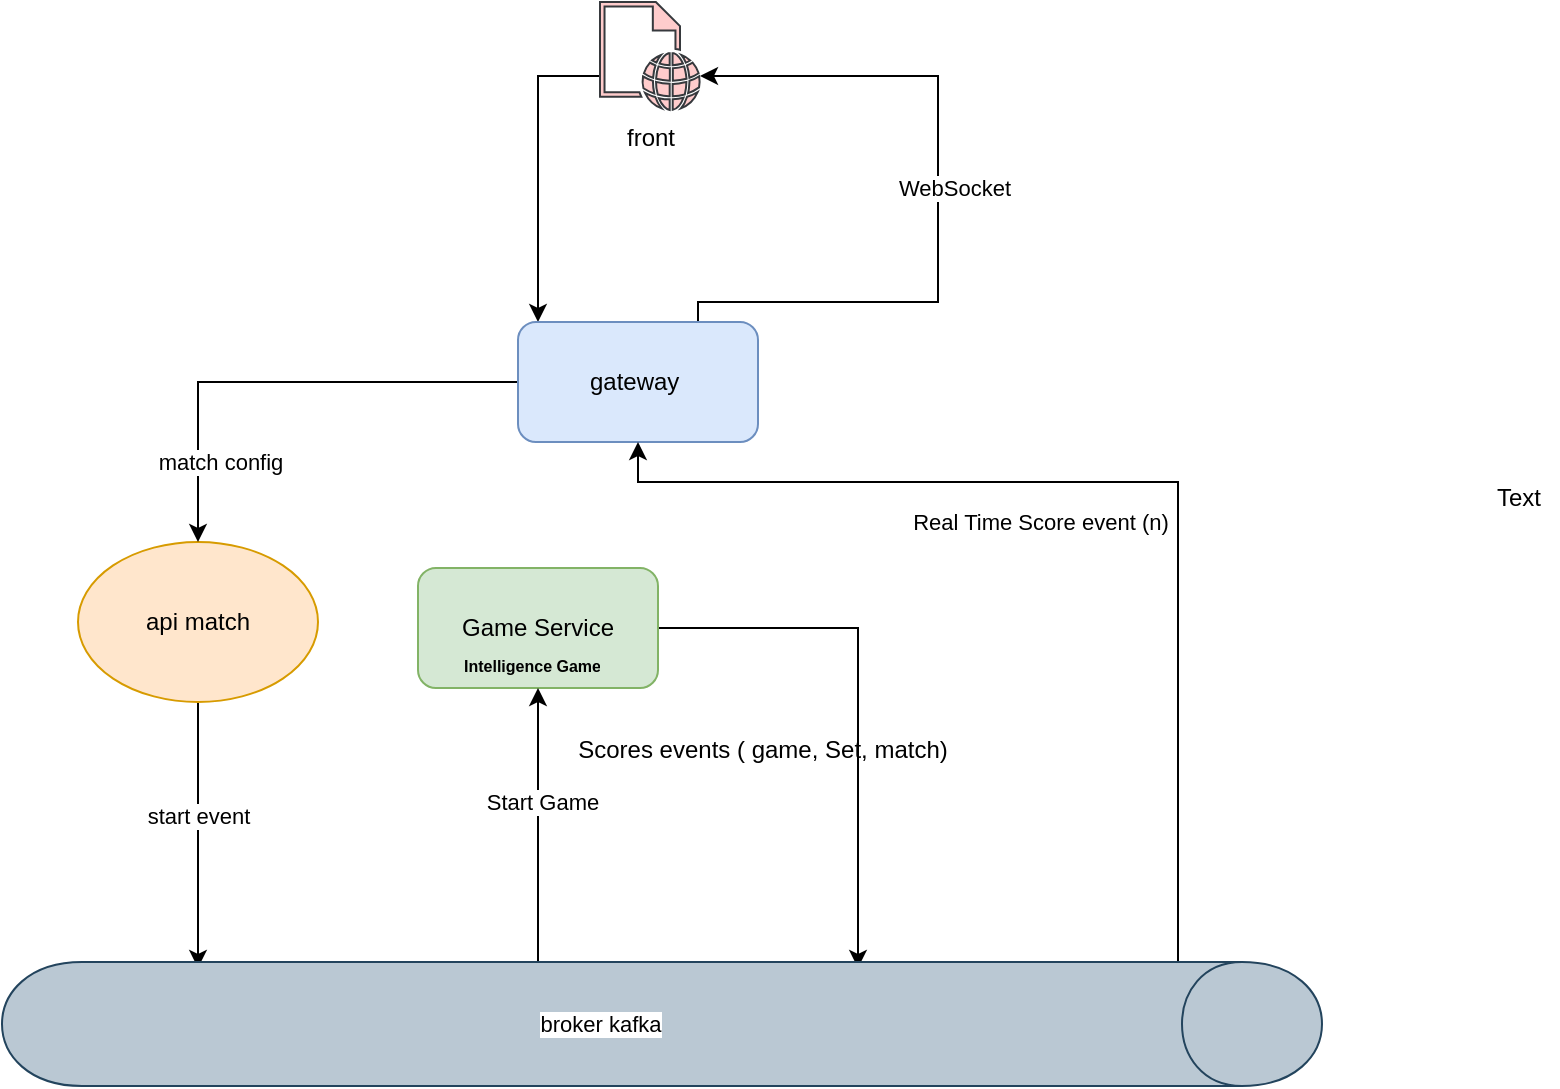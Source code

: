 <mxfile version="13.2.4" type="github"><diagram id="EFVSTfl0GjTR_tD-mmBZ" name="Page-1"><mxGraphModel dx="1221" dy="645" grid="1" gridSize="10" guides="1" tooltips="1" connect="1" arrows="1" fold="1" page="1" pageScale="1" pageWidth="827" pageHeight="1169" math="0" shadow="0"><root><mxCell id="0"/><mxCell id="1" parent="0"/><mxCell id="tfwAcGL6Q0d1bcxJ9b4Z-1" style="edgeStyle=orthogonalEdgeStyle;rounded=0;orthogonalLoop=1;jettySize=auto;html=1;exitX=0.5;exitY=1;exitDx=0;exitDy=0;" parent="1" source="tfwAcGL6Q0d1bcxJ9b4Z-3" target="tfwAcGL6Q0d1bcxJ9b4Z-20" edge="1"><mxGeometry relative="1" as="geometry"><Array as="points"><mxPoint x="170" y="510"/><mxPoint x="170" y="510"/></Array><mxPoint x="170" y="440" as="sourcePoint"/></mxGeometry></mxCell><mxCell id="tfwAcGL6Q0d1bcxJ9b4Z-2" value="start event" style="edgeLabel;html=1;align=center;verticalAlign=middle;resizable=0;points=[];" parent="tfwAcGL6Q0d1bcxJ9b4Z-1" vertex="1" connectable="0"><mxGeometry x="0.171" relative="1" as="geometry"><mxPoint y="-21.67" as="offset"/></mxGeometry></mxCell><mxCell id="tfwAcGL6Q0d1bcxJ9b4Z-3" value="api match" style="ellipse;whiteSpace=wrap;html=1;fillColor=#ffe6cc;strokeColor=#d79b00;" parent="1" vertex="1"><mxGeometry x="110" y="310" width="120" height="80" as="geometry"/></mxCell><mxCell id="tfwAcGL6Q0d1bcxJ9b4Z-4" style="edgeStyle=orthogonalEdgeStyle;rounded=0;orthogonalLoop=1;jettySize=auto;html=1;" parent="1" source="tfwAcGL6Q0d1bcxJ9b4Z-5" target="tfwAcGL6Q0d1bcxJ9b4Z-20" edge="1"><mxGeometry relative="1" as="geometry"><Array as="points"><mxPoint x="500" y="353"/></Array></mxGeometry></mxCell><mxCell id="tfwAcGL6Q0d1bcxJ9b4Z-5" value="Game Service" style="rounded=1;whiteSpace=wrap;html=1;fillColor=#d5e8d4;strokeColor=#82b366;" parent="1" vertex="1"><mxGeometry x="280" y="323" width="120" height="60" as="geometry"/></mxCell><mxCell id="tfwAcGL6Q0d1bcxJ9b4Z-6" style="edgeStyle=orthogonalEdgeStyle;rounded=0;orthogonalLoop=1;jettySize=auto;html=1;exitX=0;exitY=0.5;exitDx=0;exitDy=0;" parent="1" source="tfwAcGL6Q0d1bcxJ9b4Z-12" target="tfwAcGL6Q0d1bcxJ9b4Z-3" edge="1"><mxGeometry relative="1" as="geometry"/></mxCell><mxCell id="tfwAcGL6Q0d1bcxJ9b4Z-7" value="match config" style="edgeLabel;html=1;align=center;verticalAlign=middle;resizable=0;points=[];" parent="tfwAcGL6Q0d1bcxJ9b4Z-6" vertex="1" connectable="0"><mxGeometry x="-0.087" y="63" relative="1" as="geometry"><mxPoint x="-40" y="-23" as="offset"/></mxGeometry></mxCell><mxCell id="tfwAcGL6Q0d1bcxJ9b4Z-8" style="edgeStyle=orthogonalEdgeStyle;rounded=0;orthogonalLoop=1;jettySize=auto;html=1;" parent="1" source="tfwAcGL6Q0d1bcxJ9b4Z-9" target="tfwAcGL6Q0d1bcxJ9b4Z-12" edge="1"><mxGeometry relative="1" as="geometry"><Array as="points"><mxPoint x="340" y="77"/></Array></mxGeometry></mxCell><mxCell id="tfwAcGL6Q0d1bcxJ9b4Z-9" value="front" style="pointerEvents=1;shadow=0;dashed=0;html=1;strokeColor=#36393d;fillColor=#ffcccc;labelPosition=center;verticalLabelPosition=bottom;verticalAlign=top;outlineConnect=0;align=center;shape=mxgraph.office.concepts.web_page;" parent="1" vertex="1"><mxGeometry x="371" y="40" width="50" height="54" as="geometry"/></mxCell><mxCell id="tfwAcGL6Q0d1bcxJ9b4Z-10" style="edgeStyle=orthogonalEdgeStyle;rounded=0;orthogonalLoop=1;jettySize=auto;html=1;exitX=0.75;exitY=0;exitDx=0;exitDy=0;" parent="1" source="tfwAcGL6Q0d1bcxJ9b4Z-12" target="tfwAcGL6Q0d1bcxJ9b4Z-9" edge="1"><mxGeometry relative="1" as="geometry"><Array as="points"><mxPoint x="420" y="190"/><mxPoint x="540" y="190"/><mxPoint x="540" y="77"/></Array></mxGeometry></mxCell><mxCell id="tfwAcGL6Q0d1bcxJ9b4Z-11" value="WebSocket" style="edgeLabel;html=1;align=center;verticalAlign=middle;resizable=0;points=[];" parent="tfwAcGL6Q0d1bcxJ9b4Z-10" vertex="1" connectable="0"><mxGeometry x="-0.151" y="1" relative="1" as="geometry"><mxPoint x="9.0" y="-34.17" as="offset"/></mxGeometry></mxCell><mxCell id="tfwAcGL6Q0d1bcxJ9b4Z-12" value="gateway&amp;nbsp;" style="rounded=1;whiteSpace=wrap;html=1;fillColor=#dae8fc;strokeColor=#6c8ebf;" parent="1" vertex="1"><mxGeometry x="330" y="200" width="120" height="60" as="geometry"/></mxCell><mxCell id="tfwAcGL6Q0d1bcxJ9b4Z-14" value="&lt;h1&gt;&lt;span&gt;&lt;font style=&quot;font-size: 8px&quot;&gt;Intelligence Game&lt;/font&gt;&lt;/span&gt;&lt;/h1&gt;" style="text;html=1;strokeColor=none;fillColor=none;spacing=5;spacingTop=-20;whiteSpace=wrap;overflow=hidden;rounded=0;" parent="1" vertex="1"><mxGeometry x="298" y="346.5" width="84" height="40" as="geometry"/></mxCell><mxCell id="tfwAcGL6Q0d1bcxJ9b4Z-15" value="Scores events ( game, Set, match)" style="text;html=1;align=center;verticalAlign=middle;resizable=0;points=[];autosize=1;" parent="1" vertex="1"><mxGeometry x="352" y="404" width="200" height="20" as="geometry"/></mxCell><mxCell id="tfwAcGL6Q0d1bcxJ9b4Z-16" style="edgeStyle=orthogonalEdgeStyle;rounded=0;orthogonalLoop=1;jettySize=auto;html=1;" parent="1" source="tfwAcGL6Q0d1bcxJ9b4Z-20" target="tfwAcGL6Q0d1bcxJ9b4Z-5" edge="1"><mxGeometry relative="1" as="geometry"><Array as="points"><mxPoint x="340" y="480"/><mxPoint x="340" y="480"/></Array></mxGeometry></mxCell><mxCell id="tfwAcGL6Q0d1bcxJ9b4Z-17" value="Start Game" style="edgeLabel;html=1;align=center;verticalAlign=middle;resizable=0;points=[];" parent="tfwAcGL6Q0d1bcxJ9b4Z-16" vertex="1" connectable="0"><mxGeometry x="0.19" y="-2" relative="1" as="geometry"><mxPoint as="offset"/></mxGeometry></mxCell><mxCell id="tfwAcGL6Q0d1bcxJ9b4Z-18" style="edgeStyle=orthogonalEdgeStyle;rounded=0;orthogonalLoop=1;jettySize=auto;html=1;" parent="1" source="tfwAcGL6Q0d1bcxJ9b4Z-20" target="tfwAcGL6Q0d1bcxJ9b4Z-12" edge="1"><mxGeometry relative="1" as="geometry"><Array as="points"><mxPoint x="660" y="280"/><mxPoint x="390" y="280"/></Array></mxGeometry></mxCell><mxCell id="tfwAcGL6Q0d1bcxJ9b4Z-19" value="Real Time Score event (n)" style="edgeLabel;html=1;align=center;verticalAlign=middle;resizable=0;points=[];" parent="tfwAcGL6Q0d1bcxJ9b4Z-18" vertex="1" connectable="0"><mxGeometry x="0.072" y="1" relative="1" as="geometry"><mxPoint x="-27" y="19" as="offset"/></mxGeometry></mxCell><mxCell id="tfwAcGL6Q0d1bcxJ9b4Z-20" value="" style="line;strokeWidth=4;html=1;perimeter=backbonePerimeter;points=[];outlineConnect=0;" parent="1" vertex="1"><mxGeometry x="100" y="510" width="610" height="30" as="geometry"/></mxCell><mxCell id="qZfYgaK1famNU32p-3GL-3" value="" style="shape=cylinder;whiteSpace=wrap;html=1;boundedLbl=1;backgroundOutline=1;rotation=90;fillColor=#bac8d3;strokeColor=#23445d;" parent="1" vertex="1"><mxGeometry x="371" y="221" width="62" height="660" as="geometry"/></mxCell><mxCell id="JmL4vN_5mk8Es3TvauVB-3" value="broker kafka" style="edgeLabel;html=1;align=center;verticalAlign=middle;resizable=0;points=[];" vertex="1" connectable="0" parent="1"><mxGeometry x="371" y="551" as="geometry"/></mxCell><mxCell id="JmL4vN_5mk8Es3TvauVB-4" value="Text" style="text;html=1;align=center;verticalAlign=middle;resizable=0;points=[];autosize=1;" vertex="1" parent="1"><mxGeometry x="810" y="278" width="40" height="20" as="geometry"/></mxCell></root></mxGraphModel></diagram></mxfile>